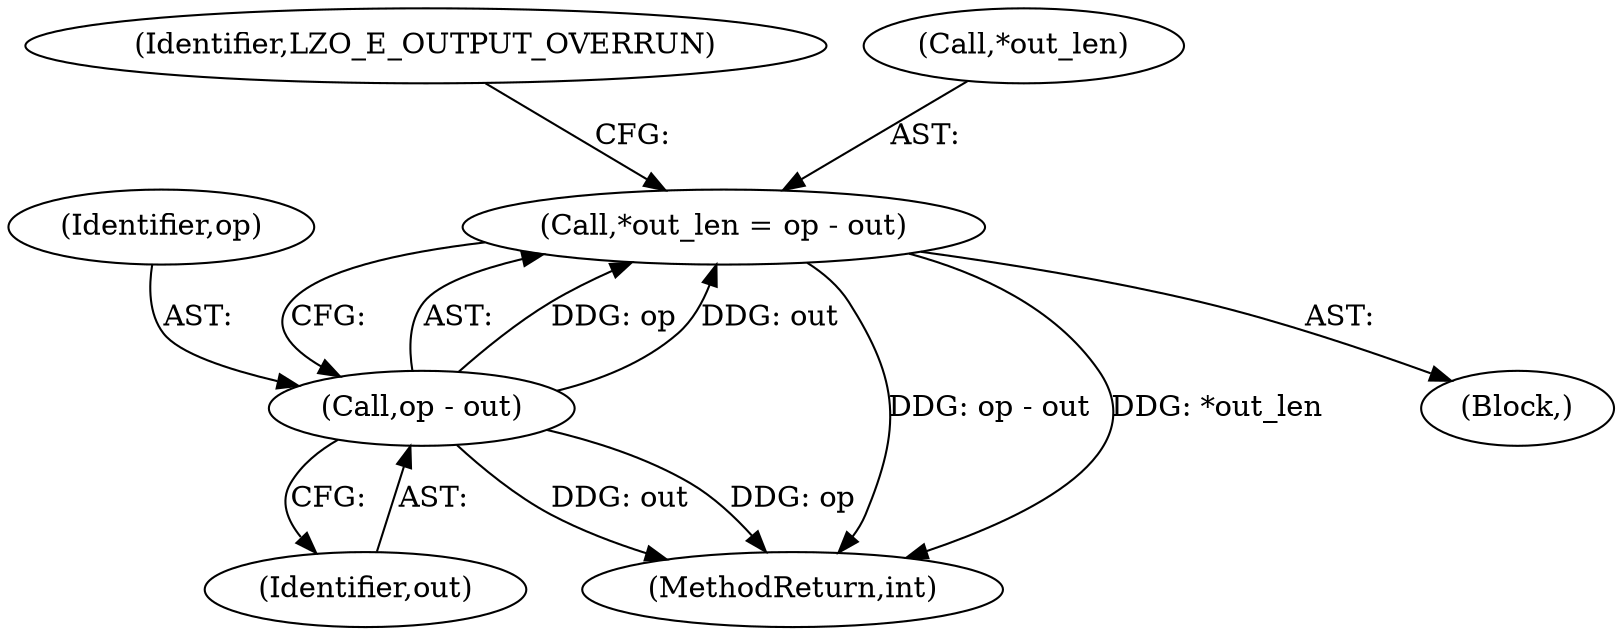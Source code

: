 digraph "0_linux_206a81c18401c0cde6e579164f752c4b147324ce@integer" {
"1000748" [label="(Call,*out_len = op - out)"];
"1000751" [label="(Call,op - out)"];
"1000105" [label="(Block,)"];
"1000765" [label="(MethodReturn,int)"];
"1000752" [label="(Identifier,op)"];
"1000755" [label="(Identifier,LZO_E_OUTPUT_OVERRUN)"];
"1000749" [label="(Call,*out_len)"];
"1000753" [label="(Identifier,out)"];
"1000751" [label="(Call,op - out)"];
"1000748" [label="(Call,*out_len = op - out)"];
"1000748" -> "1000105"  [label="AST: "];
"1000748" -> "1000751"  [label="CFG: "];
"1000749" -> "1000748"  [label="AST: "];
"1000751" -> "1000748"  [label="AST: "];
"1000755" -> "1000748"  [label="CFG: "];
"1000748" -> "1000765"  [label="DDG: op - out"];
"1000748" -> "1000765"  [label="DDG: *out_len"];
"1000751" -> "1000748"  [label="DDG: op"];
"1000751" -> "1000748"  [label="DDG: out"];
"1000751" -> "1000753"  [label="CFG: "];
"1000752" -> "1000751"  [label="AST: "];
"1000753" -> "1000751"  [label="AST: "];
"1000751" -> "1000765"  [label="DDG: out"];
"1000751" -> "1000765"  [label="DDG: op"];
}
